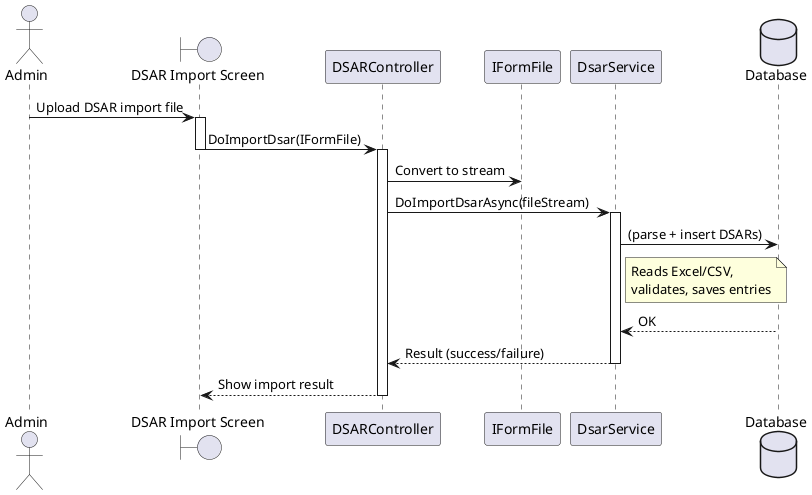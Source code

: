 @startuml
actor Admin
boundary "DSAR Import Screen" as Screen
participant "DSARController" as Controller
participant "IFormFile" as File
participant "DsarService" as Service
database "Database" as DB

Admin -> Screen : Upload DSAR import file
activate Screen
Screen -> Controller : DoImportDsar(IFormFile)
deactivate Screen
activate Controller

Controller -> File : Convert to stream
Controller -> Service : DoImportDsarAsync(fileStream)
activate Service

Service -> DB : (parse + insert DSARs)
note right of Service : Reads Excel/CSV,\nvalidates, saves entries
DB --> Service : OK
Service --> Controller : Result (success/failure)
deactivate Service

Controller --> Screen : Show import result
deactivate Controller
@enduml
